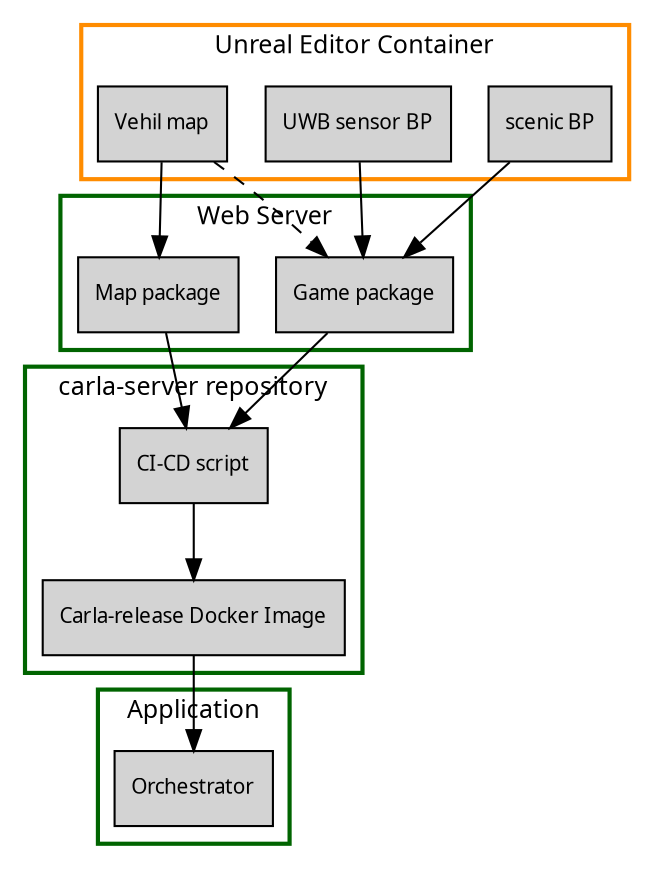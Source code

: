 digraph G {

    graph [fontsize=12 fontname="Verdana" compound=true penwidth = 2];
    node [shape=record fontsize=10 fontname="Verdana"];

    subgraph cluster_0 {
        node [style=filled];
        "Game package" "Map package";
        label = "Web Server";
        color=darkgreen;
    }

    subgraph cluster_1 {
        node [style=filled];
        "scenic BP" "UWB sensor BP" "Vehil map";
        label = "Unreal Editor Container";
        color=darkorange;
    }

    subgraph cluster_2 {
        node [style=filled];
        "CI-CD script" "Carla-release Docker Image";
        label = "carla-server repository";
        color=darkgreen;
    }

    subgraph cluster_3 {
        node [style=filled];
        "Orchestrator";
        label = "Application";
        color=darkgreen;
    }

    //Edges between nodes render fine
    "Vehil map" -> "Map package";
    "UWB sensor BP" -> "Game package"
    "scenic BP" -> "Game package"
    "Vehil map" -> "Game package" [style=dashed]

    // Edges that directly connect one cluster to another
    //uncomment this to connect to the cluster box
    //[ltail=cluster_1 lhead=cluster_0];
    "Game package" -> "CI-CD script"
    "Map package" -> "CI-CD script"
    "CI-CD script" -> "Carla-release Docker Image"
    //uncomment this to connect to the cluster box
    //[ltail=cluster_0 lhead=cluster_2];

    "Carla-release Docker Image" -> "Orchestrator"
}